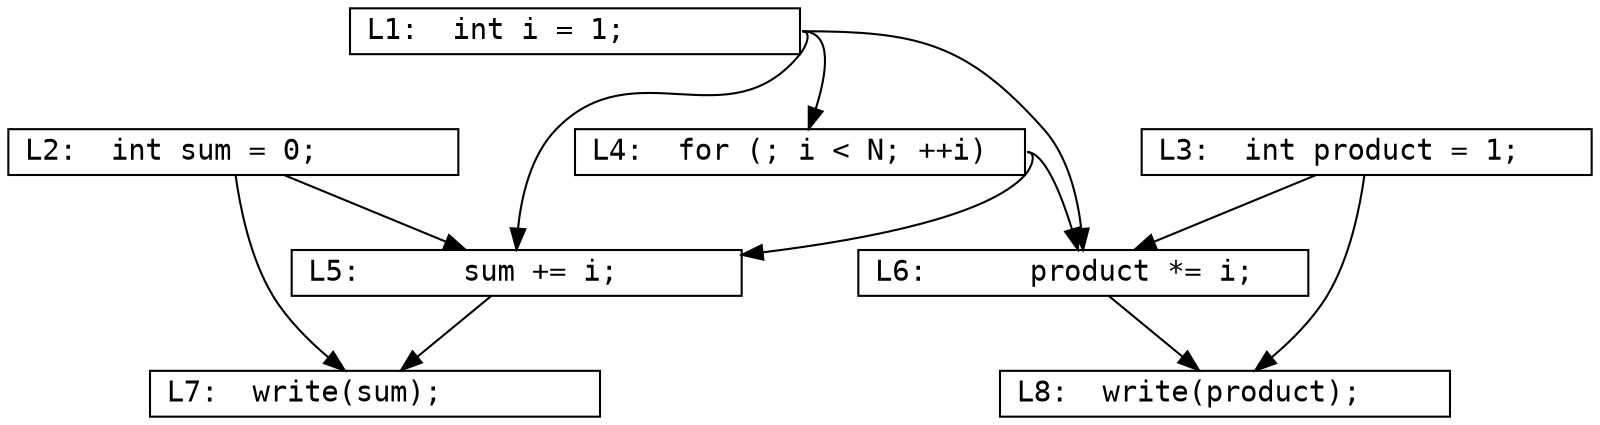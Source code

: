 digraph G {
  graph [splines=true];
  
  node [fontname="Monospace"];
  node [shape=rect];
  node [fixedsize=true];
  node [width=3,height=.3];

  L1 [label="L1:  int i = 1;        \l", pos="0,0.0!"];
  L2 [label="L2:  int sum = 0;      \l", pos="0,0.5!"];  
  L3 [label="L3:  int product = 1;  \l", pos="0,1.0!"];
  L4 [label="L4:  for (; i < N; ++i)\l", pos="0,1.5!"];
  L5 [label="L5:      sum += i;     \l", pos="0,2.0!"];
  L6 [label="L6:      product *= i; \l", pos="0,2.5!"];
  L7 [label="L7:  write(sum);       \l", pos="0,3.0!"];
  L8 [label="L8:  write(product);   \l", pos="0,3.5!"];

  /* DD for `i': */
  L1:e -> L4;
  L1:e -> L5;
  L1:e -> L6;
  L4:e -> L5;
  L4:e -> L6;

  /* DD for `sum': */
  L2 -> L5;
  L2 -> L7;
  L5 -> L7;

  /* DD for `product': */
  L3 -> L6;
  L3 -> L8;
  L6 -> L8;
}